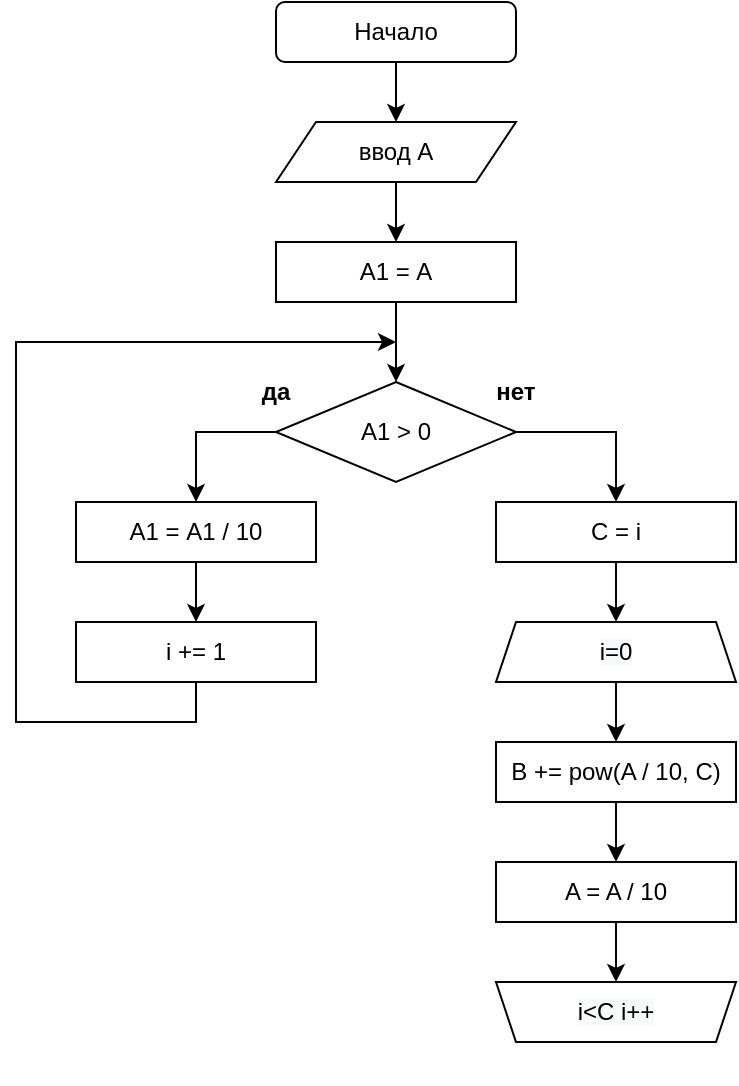 <mxfile version="15.4.3" type="github">
  <diagram id="C5RBs43oDa-KdzZeNtuy" name="Page-1">
    <mxGraphModel dx="920" dy="620" grid="1" gridSize="10" guides="1" tooltips="1" connect="1" arrows="1" fold="1" page="1" pageScale="1" pageWidth="827" pageHeight="1169" math="0" shadow="0">
      <root>
        <mxCell id="WIyWlLk6GJQsqaUBKTNV-0" />
        <mxCell id="WIyWlLk6GJQsqaUBKTNV-1" parent="WIyWlLk6GJQsqaUBKTNV-0" />
        <mxCell id="N3QGa39hFGseaXj_f3v8-29" value="" style="shape=trapezoid;perimeter=trapezoidPerimeter;whiteSpace=wrap;html=1;fixedSize=1;fontSize=12;strokeWidth=1;size=10;rotation=-180;direction=east;" vertex="1" parent="WIyWlLk6GJQsqaUBKTNV-1">
          <mxGeometry x="270" y="500" width="120" height="30" as="geometry" />
        </mxCell>
        <mxCell id="N3QGa39hFGseaXj_f3v8-2" value="" style="edgeStyle=orthogonalEdgeStyle;rounded=0;orthogonalLoop=1;jettySize=auto;html=1;" edge="1" parent="WIyWlLk6GJQsqaUBKTNV-1" source="N3QGa39hFGseaXj_f3v8-0" target="N3QGa39hFGseaXj_f3v8-1">
          <mxGeometry relative="1" as="geometry" />
        </mxCell>
        <mxCell id="N3QGa39hFGseaXj_f3v8-0" value="Начало" style="rounded=1;whiteSpace=wrap;html=1;" vertex="1" parent="WIyWlLk6GJQsqaUBKTNV-1">
          <mxGeometry x="160" y="10" width="120" height="30" as="geometry" />
        </mxCell>
        <mxCell id="N3QGa39hFGseaXj_f3v8-5" value="" style="edgeStyle=orthogonalEdgeStyle;rounded=0;orthogonalLoop=1;jettySize=auto;html=1;" edge="1" parent="WIyWlLk6GJQsqaUBKTNV-1" source="N3QGa39hFGseaXj_f3v8-1" target="N3QGa39hFGseaXj_f3v8-3">
          <mxGeometry relative="1" as="geometry" />
        </mxCell>
        <mxCell id="N3QGa39hFGseaXj_f3v8-1" value="ввод А" style="shape=parallelogram;perimeter=parallelogramPerimeter;whiteSpace=wrap;html=1;fixedSize=1;" vertex="1" parent="WIyWlLk6GJQsqaUBKTNV-1">
          <mxGeometry x="160" y="70" width="120" height="30" as="geometry" />
        </mxCell>
        <mxCell id="N3QGa39hFGseaXj_f3v8-9" value="" style="edgeStyle=orthogonalEdgeStyle;rounded=0;orthogonalLoop=1;jettySize=auto;html=1;" edge="1" parent="WIyWlLk6GJQsqaUBKTNV-1" source="N3QGa39hFGseaXj_f3v8-3" target="N3QGa39hFGseaXj_f3v8-6">
          <mxGeometry relative="1" as="geometry" />
        </mxCell>
        <mxCell id="N3QGa39hFGseaXj_f3v8-3" value="А1 = А" style="rounded=0;whiteSpace=wrap;html=1;" vertex="1" parent="WIyWlLk6GJQsqaUBKTNV-1">
          <mxGeometry x="160" y="130" width="120" height="30" as="geometry" />
        </mxCell>
        <mxCell id="N3QGa39hFGseaXj_f3v8-6" value="A1 &amp;gt; 0" style="rhombus;whiteSpace=wrap;html=1;" vertex="1" parent="WIyWlLk6GJQsqaUBKTNV-1">
          <mxGeometry x="160" y="200" width="120" height="50" as="geometry" />
        </mxCell>
        <mxCell id="N3QGa39hFGseaXj_f3v8-8" value="" style="endArrow=classic;html=1;rounded=0;edgeStyle=orthogonalEdgeStyle;exitX=0;exitY=0.5;exitDx=0;exitDy=0;entryX=0.5;entryY=0;entryDx=0;entryDy=0;" edge="1" parent="WIyWlLk6GJQsqaUBKTNV-1" source="N3QGa39hFGseaXj_f3v8-6" target="N3QGa39hFGseaXj_f3v8-12">
          <mxGeometry width="50" height="50" relative="1" as="geometry">
            <mxPoint x="130" y="320" as="sourcePoint" />
            <mxPoint x="80" y="170" as="targetPoint" />
          </mxGeometry>
        </mxCell>
        <mxCell id="N3QGa39hFGseaXj_f3v8-10" value="&lt;font style=&quot;font-size: 12px&quot;&gt;&lt;b&gt;нет&lt;/b&gt;&lt;/font&gt;" style="text;html=1;strokeColor=none;fillColor=none;align=center;verticalAlign=middle;whiteSpace=wrap;rounded=0;strokeWidth=5;" vertex="1" parent="WIyWlLk6GJQsqaUBKTNV-1">
          <mxGeometry x="250" y="190" width="60" height="30" as="geometry" />
        </mxCell>
        <mxCell id="N3QGa39hFGseaXj_f3v8-14" value="" style="edgeStyle=orthogonalEdgeStyle;rounded=0;orthogonalLoop=1;jettySize=auto;html=1;fontSize=12;" edge="1" parent="WIyWlLk6GJQsqaUBKTNV-1" source="N3QGa39hFGseaXj_f3v8-12" target="N3QGa39hFGseaXj_f3v8-13">
          <mxGeometry relative="1" as="geometry" />
        </mxCell>
        <mxCell id="N3QGa39hFGseaXj_f3v8-12" value="А1 = А1 / 10" style="rounded=0;whiteSpace=wrap;html=1;fontSize=12;strokeWidth=1;" vertex="1" parent="WIyWlLk6GJQsqaUBKTNV-1">
          <mxGeometry x="60" y="260" width="120" height="30" as="geometry" />
        </mxCell>
        <mxCell id="N3QGa39hFGseaXj_f3v8-13" value="i += 1" style="rounded=0;whiteSpace=wrap;html=1;fontSize=12;strokeWidth=1;" vertex="1" parent="WIyWlLk6GJQsqaUBKTNV-1">
          <mxGeometry x="60" y="320" width="120" height="30" as="geometry" />
        </mxCell>
        <mxCell id="N3QGa39hFGseaXj_f3v8-15" value="&lt;font style=&quot;font-size: 12px&quot;&gt;&lt;b&gt;да&lt;/b&gt;&lt;/font&gt;" style="text;html=1;strokeColor=none;fillColor=none;align=center;verticalAlign=middle;whiteSpace=wrap;rounded=0;strokeWidth=5;" vertex="1" parent="WIyWlLk6GJQsqaUBKTNV-1">
          <mxGeometry x="130" y="190" width="60" height="30" as="geometry" />
        </mxCell>
        <mxCell id="N3QGa39hFGseaXj_f3v8-17" value="" style="endArrow=classic;html=1;rounded=0;fontSize=12;edgeStyle=orthogonalEdgeStyle;exitX=0.5;exitY=1;exitDx=0;exitDy=0;" edge="1" parent="WIyWlLk6GJQsqaUBKTNV-1" source="N3QGa39hFGseaXj_f3v8-13">
          <mxGeometry width="50" height="50" relative="1" as="geometry">
            <mxPoint x="360" y="300" as="sourcePoint" />
            <mxPoint x="220" y="180" as="targetPoint" />
            <Array as="points">
              <mxPoint x="120" y="370" />
              <mxPoint x="30" y="370" />
              <mxPoint x="30" y="180" />
            </Array>
          </mxGeometry>
        </mxCell>
        <mxCell id="N3QGa39hFGseaXj_f3v8-19" value="" style="endArrow=classic;html=1;rounded=0;fontSize=12;edgeStyle=orthogonalEdgeStyle;exitX=1;exitY=0.5;exitDx=0;exitDy=0;entryX=0.5;entryY=0;entryDx=0;entryDy=0;" edge="1" parent="WIyWlLk6GJQsqaUBKTNV-1" source="N3QGa39hFGseaXj_f3v8-6" target="N3QGa39hFGseaXj_f3v8-20">
          <mxGeometry width="50" height="50" relative="1" as="geometry">
            <mxPoint x="340" y="300" as="sourcePoint" />
            <mxPoint x="330" y="330" as="targetPoint" />
          </mxGeometry>
        </mxCell>
        <mxCell id="N3QGa39hFGseaXj_f3v8-22" value="" style="edgeStyle=orthogonalEdgeStyle;rounded=0;orthogonalLoop=1;jettySize=auto;html=1;fontSize=12;entryX=0.5;entryY=0;entryDx=0;entryDy=0;" edge="1" parent="WIyWlLk6GJQsqaUBKTNV-1" source="N3QGa39hFGseaXj_f3v8-20" target="N3QGa39hFGseaXj_f3v8-24">
          <mxGeometry relative="1" as="geometry" />
        </mxCell>
        <mxCell id="N3QGa39hFGseaXj_f3v8-20" value="С = i" style="rounded=0;whiteSpace=wrap;html=1;" vertex="1" parent="WIyWlLk6GJQsqaUBKTNV-1">
          <mxGeometry x="270" y="260" width="120" height="30" as="geometry" />
        </mxCell>
        <mxCell id="N3QGa39hFGseaXj_f3v8-26" value="" style="edgeStyle=orthogonalEdgeStyle;rounded=0;orthogonalLoop=1;jettySize=auto;html=1;fontSize=12;" edge="1" parent="WIyWlLk6GJQsqaUBKTNV-1" source="N3QGa39hFGseaXj_f3v8-24" target="N3QGa39hFGseaXj_f3v8-25">
          <mxGeometry relative="1" as="geometry" />
        </mxCell>
        <mxCell id="N3QGa39hFGseaXj_f3v8-24" value="&lt;span style=&quot;color: rgb(0 , 0 , 0) ; font-family: &amp;#34;helvetica&amp;#34; ; font-size: 12px ; font-style: normal ; font-weight: 400 ; letter-spacing: normal ; text-align: center ; text-indent: 0px ; text-transform: none ; word-spacing: 0px ; background-color: rgb(248 , 249 , 250) ; display: inline ; float: none&quot;&gt;i=0&lt;/span&gt;" style="shape=trapezoid;perimeter=trapezoidPerimeter;whiteSpace=wrap;html=1;fixedSize=1;fontSize=12;strokeWidth=1;size=10;" vertex="1" parent="WIyWlLk6GJQsqaUBKTNV-1">
          <mxGeometry x="270" y="320" width="120" height="30" as="geometry" />
        </mxCell>
        <mxCell id="N3QGa39hFGseaXj_f3v8-28" value="" style="edgeStyle=orthogonalEdgeStyle;rounded=0;orthogonalLoop=1;jettySize=auto;html=1;fontSize=12;" edge="1" parent="WIyWlLk6GJQsqaUBKTNV-1" source="N3QGa39hFGseaXj_f3v8-25" target="N3QGa39hFGseaXj_f3v8-27">
          <mxGeometry relative="1" as="geometry" />
        </mxCell>
        <mxCell id="N3QGa39hFGseaXj_f3v8-25" value="B += pow(A / 10, C)" style="rounded=0;whiteSpace=wrap;html=1;" vertex="1" parent="WIyWlLk6GJQsqaUBKTNV-1">
          <mxGeometry x="270" y="380" width="120" height="30" as="geometry" />
        </mxCell>
        <mxCell id="N3QGa39hFGseaXj_f3v8-32" value="" style="edgeStyle=orthogonalEdgeStyle;rounded=0;orthogonalLoop=1;jettySize=auto;html=1;fontSize=12;" edge="1" parent="WIyWlLk6GJQsqaUBKTNV-1" source="N3QGa39hFGseaXj_f3v8-27" target="N3QGa39hFGseaXj_f3v8-31">
          <mxGeometry relative="1" as="geometry" />
        </mxCell>
        <mxCell id="N3QGa39hFGseaXj_f3v8-27" value="A = A / 10" style="rounded=0;whiteSpace=wrap;html=1;" vertex="1" parent="WIyWlLk6GJQsqaUBKTNV-1">
          <mxGeometry x="270" y="440" width="120" height="30" as="geometry" />
        </mxCell>
        <mxCell id="N3QGa39hFGseaXj_f3v8-31" value="&#xa;&#xa;&lt;span style=&quot;color: rgb(0, 0, 0); font-family: helvetica; font-size: 12px; font-style: normal; font-weight: 400; letter-spacing: normal; text-align: center; text-indent: 0px; text-transform: none; word-spacing: 0px; background-color: rgb(248, 249, 250); display: inline; float: none;&quot;&gt;i&amp;lt;C i++&lt;/span&gt;&#xa;&#xa;" style="text;html=1;strokeColor=none;fillColor=none;align=center;verticalAlign=middle;whiteSpace=wrap;rounded=0;fontSize=12;" vertex="1" parent="WIyWlLk6GJQsqaUBKTNV-1">
          <mxGeometry x="300" y="500" width="60" height="30" as="geometry" />
        </mxCell>
      </root>
    </mxGraphModel>
  </diagram>
</mxfile>
